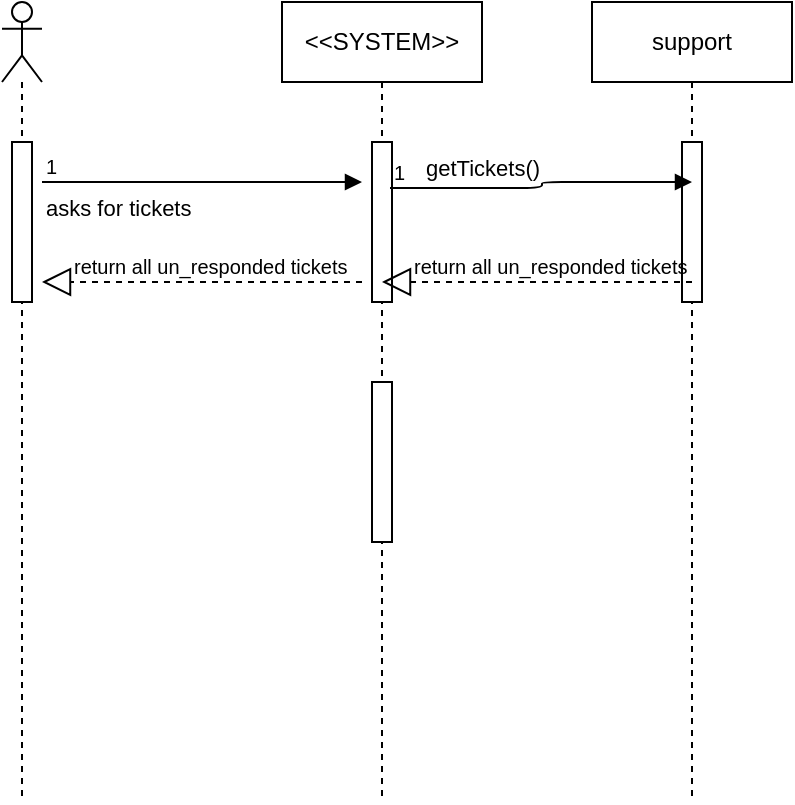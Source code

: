<mxfile version="12.3.8" type="github" pages="1">
  <diagram id="gvvu61FvG1a0Ipkqw0a3" name="Page-1">
    <mxGraphModel dx="1408" dy="792" grid="1" gridSize="10" guides="1" tooltips="1" connect="1" arrows="1" fold="1" page="1" pageScale="1" pageWidth="850" pageHeight="1100" math="0" shadow="0">
      <root>
        <mxCell id="0"/>
        <mxCell id="1" parent="0"/>
        <mxCell id="EbPgzNZNuWkULzcr1lJL-2" value="" style="shape=umlLifeline;participant=umlActor;perimeter=lifelinePerimeter;whiteSpace=wrap;html=1;container=1;collapsible=0;recursiveResize=0;verticalAlign=top;spacingTop=36;labelBackgroundColor=#ffffff;outlineConnect=0;" vertex="1" parent="1">
          <mxGeometry x="80" y="140" width="20" height="400" as="geometry"/>
        </mxCell>
        <mxCell id="EbPgzNZNuWkULzcr1lJL-8" value="" style="html=1;points=[];perimeter=orthogonalPerimeter;" vertex="1" parent="EbPgzNZNuWkULzcr1lJL-2">
          <mxGeometry x="5" y="70" width="10" height="80" as="geometry"/>
        </mxCell>
        <mxCell id="EbPgzNZNuWkULzcr1lJL-11" value="asks for tickets" style="endArrow=block;endFill=1;html=1;edgeStyle=orthogonalEdgeStyle;align=left;verticalAlign=top;" edge="1" parent="EbPgzNZNuWkULzcr1lJL-2">
          <mxGeometry x="-1" relative="1" as="geometry">
            <mxPoint x="20" y="90" as="sourcePoint"/>
            <mxPoint x="180" y="90" as="targetPoint"/>
          </mxGeometry>
        </mxCell>
        <mxCell id="EbPgzNZNuWkULzcr1lJL-12" value="1" style="resizable=0;html=1;align=left;verticalAlign=bottom;labelBackgroundColor=#ffffff;fontSize=10;" connectable="0" vertex="1" parent="EbPgzNZNuWkULzcr1lJL-11">
          <mxGeometry x="-1" relative="1" as="geometry"/>
        </mxCell>
        <mxCell id="EbPgzNZNuWkULzcr1lJL-4" value="support" style="shape=umlLifeline;perimeter=lifelinePerimeter;whiteSpace=wrap;html=1;container=1;collapsible=0;recursiveResize=0;outlineConnect=0;" vertex="1" parent="1">
          <mxGeometry x="375" y="140" width="100" height="400" as="geometry"/>
        </mxCell>
        <mxCell id="EbPgzNZNuWkULzcr1lJL-10" value="" style="html=1;points=[];perimeter=orthogonalPerimeter;" vertex="1" parent="EbPgzNZNuWkULzcr1lJL-4">
          <mxGeometry x="45" y="70" width="10" height="80" as="geometry"/>
        </mxCell>
        <mxCell id="EbPgzNZNuWkULzcr1lJL-7" value="&amp;lt;&amp;lt;SYSTEM&amp;gt;&amp;gt;" style="shape=umlLifeline;perimeter=lifelinePerimeter;whiteSpace=wrap;html=1;container=1;collapsible=0;recursiveResize=0;outlineConnect=0;" vertex="1" parent="1">
          <mxGeometry x="220" y="140" width="100" height="400" as="geometry"/>
        </mxCell>
        <mxCell id="EbPgzNZNuWkULzcr1lJL-9" value="" style="html=1;points=[];perimeter=orthogonalPerimeter;" vertex="1" parent="EbPgzNZNuWkULzcr1lJL-7">
          <mxGeometry x="45" y="70" width="10" height="80" as="geometry"/>
        </mxCell>
        <mxCell id="EbPgzNZNuWkULzcr1lJL-15" value="getTickets()" style="endArrow=block;endFill=1;html=1;edgeStyle=orthogonalEdgeStyle;align=left;verticalAlign=top;exitX=0.9;exitY=0.288;exitDx=0;exitDy=0;exitPerimeter=0;" edge="1" parent="EbPgzNZNuWkULzcr1lJL-7" source="EbPgzNZNuWkULzcr1lJL-9">
          <mxGeometry x="0.026" y="63" relative="1" as="geometry">
            <mxPoint x="65" y="90" as="sourcePoint"/>
            <mxPoint x="205" y="90" as="targetPoint"/>
            <Array as="points">
              <mxPoint x="130" y="93"/>
              <mxPoint x="130" y="90"/>
            </Array>
            <mxPoint x="-60" y="43" as="offset"/>
          </mxGeometry>
        </mxCell>
        <mxCell id="EbPgzNZNuWkULzcr1lJL-16" value="1" style="resizable=0;html=1;align=left;verticalAlign=bottom;labelBackgroundColor=#ffffff;fontSize=10;" connectable="0" vertex="1" parent="EbPgzNZNuWkULzcr1lJL-15">
          <mxGeometry x="-1" relative="1" as="geometry"/>
        </mxCell>
        <mxCell id="EbPgzNZNuWkULzcr1lJL-20" value="" style="html=1;points=[];perimeter=orthogonalPerimeter;" vertex="1" parent="EbPgzNZNuWkULzcr1lJL-7">
          <mxGeometry x="45" y="190" width="10" height="80" as="geometry"/>
        </mxCell>
        <mxCell id="EbPgzNZNuWkULzcr1lJL-17" value="" style="endArrow=block;dashed=1;endFill=0;endSize=12;html=1;entryX=0.5;entryY=0.875;entryDx=0;entryDy=0;entryPerimeter=0;" edge="1" parent="1" target="EbPgzNZNuWkULzcr1lJL-9">
          <mxGeometry width="160" relative="1" as="geometry">
            <mxPoint x="425" y="280" as="sourcePoint"/>
            <mxPoint x="285" y="280" as="targetPoint"/>
          </mxGeometry>
        </mxCell>
        <mxCell id="EbPgzNZNuWkULzcr1lJL-18" value="" style="endArrow=block;dashed=1;endFill=0;endSize=12;html=1;" edge="1" parent="1">
          <mxGeometry width="160" relative="1" as="geometry">
            <mxPoint x="260" y="280" as="sourcePoint"/>
            <mxPoint x="100" y="280" as="targetPoint"/>
            <Array as="points">
              <mxPoint x="180" y="280"/>
            </Array>
          </mxGeometry>
        </mxCell>
        <mxCell id="EbPgzNZNuWkULzcr1lJL-21" value="return all un_responded tickets" style="text;strokeColor=none;fillColor=none;align=left;verticalAlign=top;spacingLeft=4;spacingRight=4;overflow=hidden;rotatable=0;points=[[0,0.5],[1,0.5]];portConstraint=eastwest;fontSize=10;" vertex="1" parent="1">
          <mxGeometry x="280" y="260" width="155" height="26" as="geometry"/>
        </mxCell>
        <mxCell id="EbPgzNZNuWkULzcr1lJL-22" value="return all un_responded tickets" style="text;strokeColor=none;fillColor=none;align=left;verticalAlign=top;spacingLeft=4;spacingRight=4;overflow=hidden;rotatable=0;points=[[0,0.5],[1,0.5]];portConstraint=eastwest;fontSize=10;" vertex="1" parent="1">
          <mxGeometry x="110" y="260" width="155" height="26" as="geometry"/>
        </mxCell>
      </root>
    </mxGraphModel>
  </diagram>
</mxfile>
